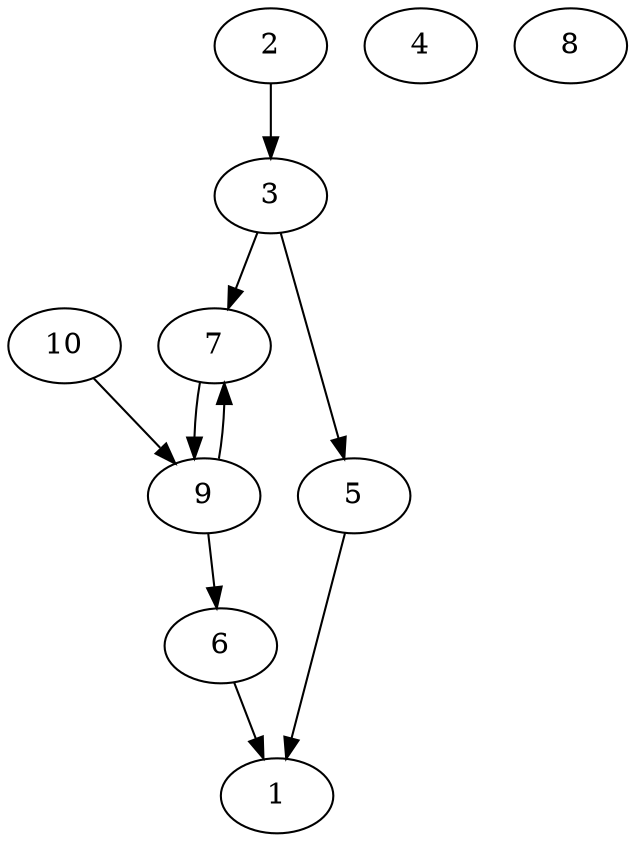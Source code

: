 digraph G_1 {
    1;
    2;
    3;
    4;
    5;
    6;
    7;
    8;
    9;
    10;
    9 -> 7;
    10 -> 9;
    3 -> 5;
    9 -> 6;
    5 -> 1;
    6 -> 1;
    3 -> 7;
    7 -> 9;
    2 -> 3;
}